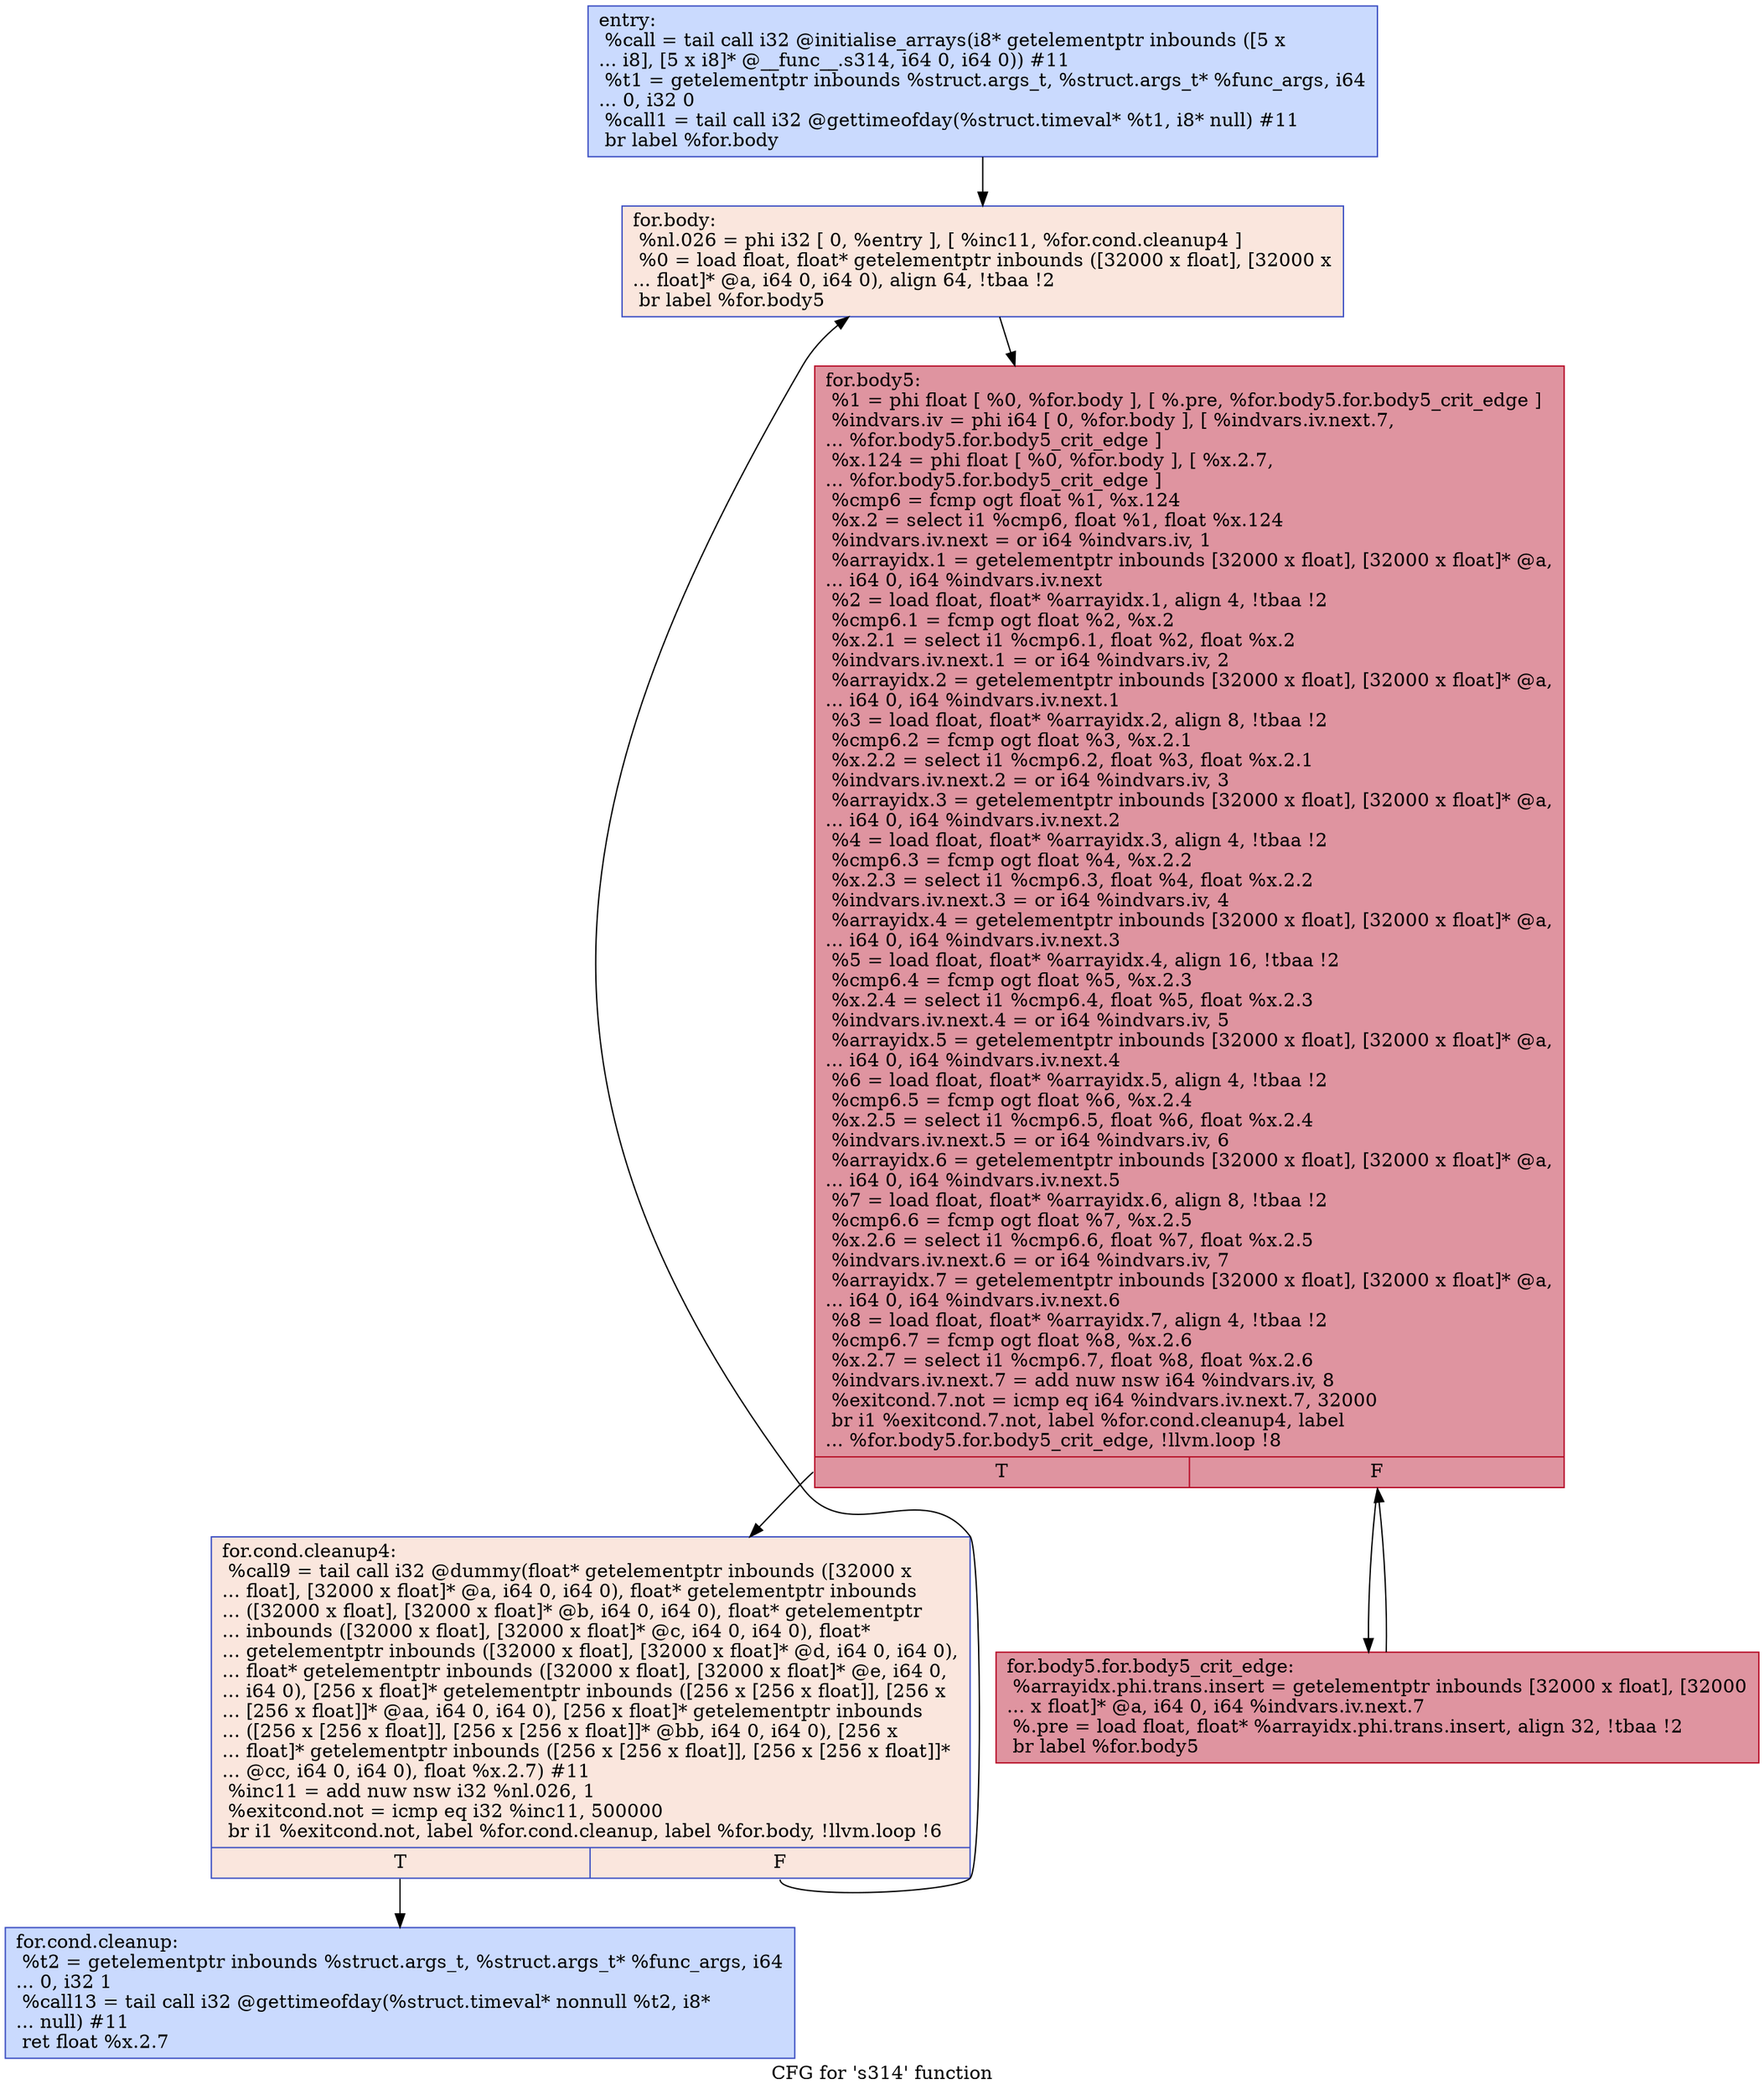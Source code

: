 digraph "CFG for 's314' function" {
	label="CFG for 's314' function";

	Node0x564c93bbb910 [shape=record,color="#3d50c3ff", style=filled, fillcolor="#88abfd70",label="{entry:\l  %call = tail call i32 @initialise_arrays(i8* getelementptr inbounds ([5 x\l... i8], [5 x i8]* @__func__.s314, i64 0, i64 0)) #11\l  %t1 = getelementptr inbounds %struct.args_t, %struct.args_t* %func_args, i64\l... 0, i32 0\l  %call1 = tail call i32 @gettimeofday(%struct.timeval* %t1, i8* null) #11\l  br label %for.body\l}"];
	Node0x564c93bbb910 -> Node0x564c93bbbdb0;
	Node0x564c93bbbe70 [shape=record,color="#3d50c3ff", style=filled, fillcolor="#88abfd70",label="{for.cond.cleanup:                                 \l  %t2 = getelementptr inbounds %struct.args_t, %struct.args_t* %func_args, i64\l... 0, i32 1\l  %call13 = tail call i32 @gettimeofday(%struct.timeval* nonnull %t2, i8*\l... null) #11\l  ret float %x.2.7\l}"];
	Node0x564c93bbbdb0 [shape=record,color="#3d50c3ff", style=filled, fillcolor="#f3c7b170",label="{for.body:                                         \l  %nl.026 = phi i32 [ 0, %entry ], [ %inc11, %for.cond.cleanup4 ]\l  %0 = load float, float* getelementptr inbounds ([32000 x float], [32000 x\l... float]* @a, i64 0, i64 0), align 64, !tbaa !2\l  br label %for.body5\l}"];
	Node0x564c93bbbdb0 -> Node0x564c93bbc470;
	Node0x564c93bbc210 [shape=record,color="#3d50c3ff", style=filled, fillcolor="#f3c7b170",label="{for.cond.cleanup4:                                \l  %call9 = tail call i32 @dummy(float* getelementptr inbounds ([32000 x\l... float], [32000 x float]* @a, i64 0, i64 0), float* getelementptr inbounds\l... ([32000 x float], [32000 x float]* @b, i64 0, i64 0), float* getelementptr\l... inbounds ([32000 x float], [32000 x float]* @c, i64 0, i64 0), float*\l... getelementptr inbounds ([32000 x float], [32000 x float]* @d, i64 0, i64 0),\l... float* getelementptr inbounds ([32000 x float], [32000 x float]* @e, i64 0,\l... i64 0), [256 x float]* getelementptr inbounds ([256 x [256 x float]], [256 x\l... [256 x float]]* @aa, i64 0, i64 0), [256 x float]* getelementptr inbounds\l... ([256 x [256 x float]], [256 x [256 x float]]* @bb, i64 0, i64 0), [256 x\l... float]* getelementptr inbounds ([256 x [256 x float]], [256 x [256 x float]]*\l... @cc, i64 0, i64 0), float %x.2.7) #11\l  %inc11 = add nuw nsw i32 %nl.026, 1\l  %exitcond.not = icmp eq i32 %inc11, 500000\l  br i1 %exitcond.not, label %for.cond.cleanup, label %for.body, !llvm.loop !6\l|{<s0>T|<s1>F}}"];
	Node0x564c93bbc210:s0 -> Node0x564c93bbbe70;
	Node0x564c93bbc210:s1 -> Node0x564c93bbbdb0;
	Node0x564c93bbc470 [shape=record,color="#b70d28ff", style=filled, fillcolor="#b70d2870",label="{for.body5:                                        \l  %1 = phi float [ %0, %for.body ], [ %.pre, %for.body5.for.body5_crit_edge ]\l  %indvars.iv = phi i64 [ 0, %for.body ], [ %indvars.iv.next.7,\l... %for.body5.for.body5_crit_edge ]\l  %x.124 = phi float [ %0, %for.body ], [ %x.2.7,\l... %for.body5.for.body5_crit_edge ]\l  %cmp6 = fcmp ogt float %1, %x.124\l  %x.2 = select i1 %cmp6, float %1, float %x.124\l  %indvars.iv.next = or i64 %indvars.iv, 1\l  %arrayidx.1 = getelementptr inbounds [32000 x float], [32000 x float]* @a,\l... i64 0, i64 %indvars.iv.next\l  %2 = load float, float* %arrayidx.1, align 4, !tbaa !2\l  %cmp6.1 = fcmp ogt float %2, %x.2\l  %x.2.1 = select i1 %cmp6.1, float %2, float %x.2\l  %indvars.iv.next.1 = or i64 %indvars.iv, 2\l  %arrayidx.2 = getelementptr inbounds [32000 x float], [32000 x float]* @a,\l... i64 0, i64 %indvars.iv.next.1\l  %3 = load float, float* %arrayidx.2, align 8, !tbaa !2\l  %cmp6.2 = fcmp ogt float %3, %x.2.1\l  %x.2.2 = select i1 %cmp6.2, float %3, float %x.2.1\l  %indvars.iv.next.2 = or i64 %indvars.iv, 3\l  %arrayidx.3 = getelementptr inbounds [32000 x float], [32000 x float]* @a,\l... i64 0, i64 %indvars.iv.next.2\l  %4 = load float, float* %arrayidx.3, align 4, !tbaa !2\l  %cmp6.3 = fcmp ogt float %4, %x.2.2\l  %x.2.3 = select i1 %cmp6.3, float %4, float %x.2.2\l  %indvars.iv.next.3 = or i64 %indvars.iv, 4\l  %arrayidx.4 = getelementptr inbounds [32000 x float], [32000 x float]* @a,\l... i64 0, i64 %indvars.iv.next.3\l  %5 = load float, float* %arrayidx.4, align 16, !tbaa !2\l  %cmp6.4 = fcmp ogt float %5, %x.2.3\l  %x.2.4 = select i1 %cmp6.4, float %5, float %x.2.3\l  %indvars.iv.next.4 = or i64 %indvars.iv, 5\l  %arrayidx.5 = getelementptr inbounds [32000 x float], [32000 x float]* @a,\l... i64 0, i64 %indvars.iv.next.4\l  %6 = load float, float* %arrayidx.5, align 4, !tbaa !2\l  %cmp6.5 = fcmp ogt float %6, %x.2.4\l  %x.2.5 = select i1 %cmp6.5, float %6, float %x.2.4\l  %indvars.iv.next.5 = or i64 %indvars.iv, 6\l  %arrayidx.6 = getelementptr inbounds [32000 x float], [32000 x float]* @a,\l... i64 0, i64 %indvars.iv.next.5\l  %7 = load float, float* %arrayidx.6, align 8, !tbaa !2\l  %cmp6.6 = fcmp ogt float %7, %x.2.5\l  %x.2.6 = select i1 %cmp6.6, float %7, float %x.2.5\l  %indvars.iv.next.6 = or i64 %indvars.iv, 7\l  %arrayidx.7 = getelementptr inbounds [32000 x float], [32000 x float]* @a,\l... i64 0, i64 %indvars.iv.next.6\l  %8 = load float, float* %arrayidx.7, align 4, !tbaa !2\l  %cmp6.7 = fcmp ogt float %8, %x.2.6\l  %x.2.7 = select i1 %cmp6.7, float %8, float %x.2.6\l  %indvars.iv.next.7 = add nuw nsw i64 %indvars.iv, 8\l  %exitcond.7.not = icmp eq i64 %indvars.iv.next.7, 32000\l  br i1 %exitcond.7.not, label %for.cond.cleanup4, label\l... %for.body5.for.body5_crit_edge, !llvm.loop !8\l|{<s0>T|<s1>F}}"];
	Node0x564c93bbc470:s0 -> Node0x564c93bbc210;
	Node0x564c93bbc470:s1 -> Node0x564c93bbcb50;
	Node0x564c93bbcb50 [shape=record,color="#b70d28ff", style=filled, fillcolor="#b70d2870",label="{for.body5.for.body5_crit_edge:                    \l  %arrayidx.phi.trans.insert = getelementptr inbounds [32000 x float], [32000\l... x float]* @a, i64 0, i64 %indvars.iv.next.7\l  %.pre = load float, float* %arrayidx.phi.trans.insert, align 32, !tbaa !2\l  br label %for.body5\l}"];
	Node0x564c93bbcb50 -> Node0x564c93bbc470;
}
